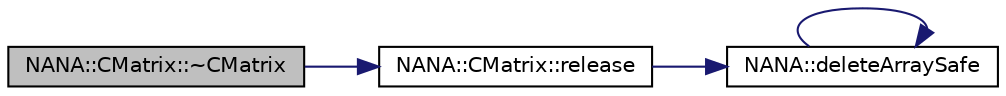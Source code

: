 digraph "NANA::CMatrix::~CMatrix"
{
 // LATEX_PDF_SIZE
  edge [fontname="Helvetica",fontsize="10",labelfontname="Helvetica",labelfontsize="10"];
  node [fontname="Helvetica",fontsize="10",shape=record];
  rankdir="LR";
  Node1 [label="NANA::CMatrix::~CMatrix",height=0.2,width=0.4,color="black", fillcolor="grey75", style="filled", fontcolor="black",tooltip="析构"];
  Node1 -> Node2 [color="midnightblue",fontsize="10",style="solid",fontname="Helvetica"];
  Node2 [label="NANA::CMatrix::release",height=0.2,width=0.4,color="black", fillcolor="white", style="filled",URL="$class_n_a_n_a_1_1_c_matrix.html#af59878785d01056f4ce2666118ec6a37",tooltip="释放已申请的内存"];
  Node2 -> Node3 [color="midnightblue",fontsize="10",style="solid",fontname="Helvetica"];
  Node3 [label="NANA::deleteArraySafe",height=0.2,width=0.4,color="black", fillcolor="white", style="filled",URL="$safememory_8hpp.html#a4ef1679be806b08b4ac9941cb4045adb",tooltip="deleteArraySafe 安全释放 xxx * a = new xxx[num];申请的内存"];
  Node3 -> Node3 [color="midnightblue",fontsize="10",style="solid",fontname="Helvetica"];
}
